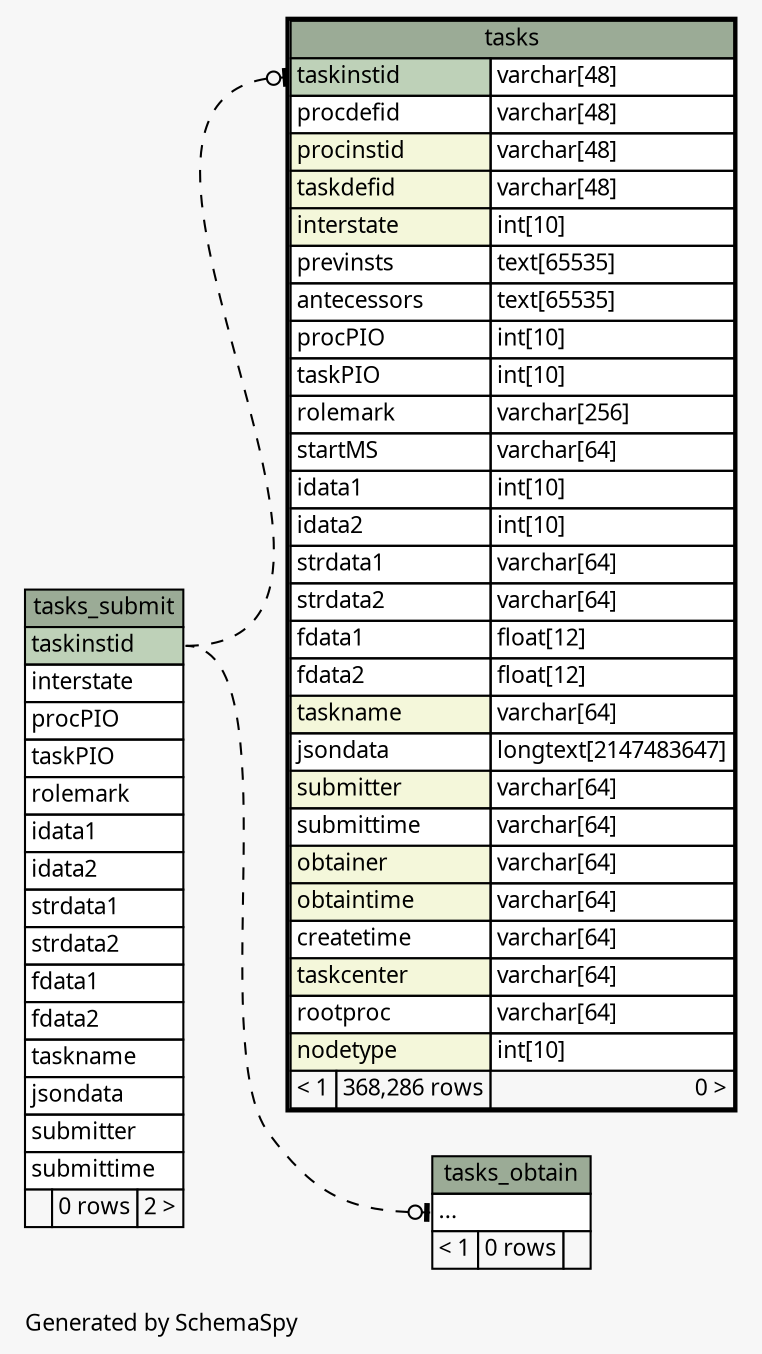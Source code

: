 // dot 2.26.0 on Linux 2.6.32-504.8.1.el6.x86_64
// SchemaSpy rev Unknown
digraph "impliedTwoDegreesRelationshipsDiagram" {
  graph [
    rankdir="RL"
    bgcolor="#f7f7f7"
    label="\nGenerated by SchemaSpy"
    labeljust="l"
    nodesep="0.18"
    ranksep="0.46"
    fontname="Microsoft YaHei"
    fontsize="11"
  ];
  node [
    fontname="Microsoft YaHei"
    fontsize="11"
    shape="plaintext"
  ];
  edge [
    arrowsize="0.8"
  ];
  "tasks":"taskinstid":w -> "tasks_submit":"taskinstid":e [arrowhead=none dir=back arrowtail=teeodot style=dashed];
  "tasks_obtain":"elipses":w -> "tasks_submit":"taskinstid":e [arrowhead=none dir=back arrowtail=teeodot style=dashed];
  "tasks" [
    label=<
    <TABLE BORDER="2" CELLBORDER="1" CELLSPACING="0" BGCOLOR="#ffffff">
      <TR><TD COLSPAN="3" BGCOLOR="#9bab96" ALIGN="CENTER">tasks</TD></TR>
      <TR><TD PORT="taskinstid" COLSPAN="2" BGCOLOR="#bed1b8" ALIGN="LEFT">taskinstid</TD><TD PORT="taskinstid.type" ALIGN="LEFT">varchar[48]</TD></TR>
      <TR><TD PORT="procdefid" COLSPAN="2" ALIGN="LEFT">procdefid</TD><TD PORT="procdefid.type" ALIGN="LEFT">varchar[48]</TD></TR>
      <TR><TD PORT="procinstid" COLSPAN="2" BGCOLOR="#f4f7da" ALIGN="LEFT">procinstid</TD><TD PORT="procinstid.type" ALIGN="LEFT">varchar[48]</TD></TR>
      <TR><TD PORT="taskdefid" COLSPAN="2" BGCOLOR="#f4f7da" ALIGN="LEFT">taskdefid</TD><TD PORT="taskdefid.type" ALIGN="LEFT">varchar[48]</TD></TR>
      <TR><TD PORT="interstate" COLSPAN="2" BGCOLOR="#f4f7da" ALIGN="LEFT">interstate</TD><TD PORT="interstate.type" ALIGN="LEFT">int[10]</TD></TR>
      <TR><TD PORT="previnsts" COLSPAN="2" ALIGN="LEFT">previnsts</TD><TD PORT="previnsts.type" ALIGN="LEFT">text[65535]</TD></TR>
      <TR><TD PORT="antecessors" COLSPAN="2" ALIGN="LEFT">antecessors</TD><TD PORT="antecessors.type" ALIGN="LEFT">text[65535]</TD></TR>
      <TR><TD PORT="procPIO" COLSPAN="2" ALIGN="LEFT">procPIO</TD><TD PORT="procPIO.type" ALIGN="LEFT">int[10]</TD></TR>
      <TR><TD PORT="taskPIO" COLSPAN="2" ALIGN="LEFT">taskPIO</TD><TD PORT="taskPIO.type" ALIGN="LEFT">int[10]</TD></TR>
      <TR><TD PORT="rolemark" COLSPAN="2" ALIGN="LEFT">rolemark</TD><TD PORT="rolemark.type" ALIGN="LEFT">varchar[256]</TD></TR>
      <TR><TD PORT="startMS" COLSPAN="2" ALIGN="LEFT">startMS</TD><TD PORT="startMS.type" ALIGN="LEFT">varchar[64]</TD></TR>
      <TR><TD PORT="idata1" COLSPAN="2" ALIGN="LEFT">idata1</TD><TD PORT="idata1.type" ALIGN="LEFT">int[10]</TD></TR>
      <TR><TD PORT="idata2" COLSPAN="2" ALIGN="LEFT">idata2</TD><TD PORT="idata2.type" ALIGN="LEFT">int[10]</TD></TR>
      <TR><TD PORT="strdata1" COLSPAN="2" ALIGN="LEFT">strdata1</TD><TD PORT="strdata1.type" ALIGN="LEFT">varchar[64]</TD></TR>
      <TR><TD PORT="strdata2" COLSPAN="2" ALIGN="LEFT">strdata2</TD><TD PORT="strdata2.type" ALIGN="LEFT">varchar[64]</TD></TR>
      <TR><TD PORT="fdata1" COLSPAN="2" ALIGN="LEFT">fdata1</TD><TD PORT="fdata1.type" ALIGN="LEFT">float[12]</TD></TR>
      <TR><TD PORT="fdata2" COLSPAN="2" ALIGN="LEFT">fdata2</TD><TD PORT="fdata2.type" ALIGN="LEFT">float[12]</TD></TR>
      <TR><TD PORT="taskname" COLSPAN="2" BGCOLOR="#f4f7da" ALIGN="LEFT">taskname</TD><TD PORT="taskname.type" ALIGN="LEFT">varchar[64]</TD></TR>
      <TR><TD PORT="jsondata" COLSPAN="2" ALIGN="LEFT">jsondata</TD><TD PORT="jsondata.type" ALIGN="LEFT">longtext[2147483647]</TD></TR>
      <TR><TD PORT="submitter" COLSPAN="2" BGCOLOR="#f4f7da" ALIGN="LEFT">submitter</TD><TD PORT="submitter.type" ALIGN="LEFT">varchar[64]</TD></TR>
      <TR><TD PORT="submittime" COLSPAN="2" ALIGN="LEFT">submittime</TD><TD PORT="submittime.type" ALIGN="LEFT">varchar[64]</TD></TR>
      <TR><TD PORT="obtainer" COLSPAN="2" BGCOLOR="#f4f7da" ALIGN="LEFT">obtainer</TD><TD PORT="obtainer.type" ALIGN="LEFT">varchar[64]</TD></TR>
      <TR><TD PORT="obtaintime" COLSPAN="2" BGCOLOR="#f4f7da" ALIGN="LEFT">obtaintime</TD><TD PORT="obtaintime.type" ALIGN="LEFT">varchar[64]</TD></TR>
      <TR><TD PORT="createtime" COLSPAN="2" ALIGN="LEFT">createtime</TD><TD PORT="createtime.type" ALIGN="LEFT">varchar[64]</TD></TR>
      <TR><TD PORT="taskcenter" COLSPAN="2" BGCOLOR="#f4f7da" ALIGN="LEFT">taskcenter</TD><TD PORT="taskcenter.type" ALIGN="LEFT">varchar[64]</TD></TR>
      <TR><TD PORT="rootproc" COLSPAN="2" ALIGN="LEFT">rootproc</TD><TD PORT="rootproc.type" ALIGN="LEFT">varchar[64]</TD></TR>
      <TR><TD PORT="nodetype" COLSPAN="2" BGCOLOR="#f4f7da" ALIGN="LEFT">nodetype</TD><TD PORT="nodetype.type" ALIGN="LEFT">int[10]</TD></TR>
      <TR><TD ALIGN="LEFT" BGCOLOR="#f7f7f7">&lt; 1</TD><TD ALIGN="RIGHT" BGCOLOR="#f7f7f7">368,286 rows</TD><TD ALIGN="RIGHT" BGCOLOR="#f7f7f7">0 &gt;</TD></TR>
    </TABLE>>
    URL="tasks.html"
    tooltip="tasks"
  ];
  "tasks_obtain" [
    label=<
    <TABLE BORDER="0" CELLBORDER="1" CELLSPACING="0" BGCOLOR="#ffffff">
      <TR><TD COLSPAN="3" BGCOLOR="#9bab96" ALIGN="CENTER">tasks_obtain</TD></TR>
      <TR><TD PORT="elipses" COLSPAN="3" ALIGN="LEFT">...</TD></TR>
      <TR><TD ALIGN="LEFT" BGCOLOR="#f7f7f7">&lt; 1</TD><TD ALIGN="RIGHT" BGCOLOR="#f7f7f7">0 rows</TD><TD ALIGN="RIGHT" BGCOLOR="#f7f7f7">  </TD></TR>
    </TABLE>>
    URL="tasks_obtain.html"
    tooltip="tasks_obtain"
  ];
  "tasks_submit" [
    label=<
    <TABLE BORDER="0" CELLBORDER="1" CELLSPACING="0" BGCOLOR="#ffffff">
      <TR><TD COLSPAN="3" BGCOLOR="#9bab96" ALIGN="CENTER">tasks_submit</TD></TR>
      <TR><TD PORT="taskinstid" COLSPAN="3" BGCOLOR="#bed1b8" ALIGN="LEFT">taskinstid</TD></TR>
      <TR><TD PORT="interstate" COLSPAN="3" ALIGN="LEFT">interstate</TD></TR>
      <TR><TD PORT="procPIO" COLSPAN="3" ALIGN="LEFT">procPIO</TD></TR>
      <TR><TD PORT="taskPIO" COLSPAN="3" ALIGN="LEFT">taskPIO</TD></TR>
      <TR><TD PORT="rolemark" COLSPAN="3" ALIGN="LEFT">rolemark</TD></TR>
      <TR><TD PORT="idata1" COLSPAN="3" ALIGN="LEFT">idata1</TD></TR>
      <TR><TD PORT="idata2" COLSPAN="3" ALIGN="LEFT">idata2</TD></TR>
      <TR><TD PORT="strdata1" COLSPAN="3" ALIGN="LEFT">strdata1</TD></TR>
      <TR><TD PORT="strdata2" COLSPAN="3" ALIGN="LEFT">strdata2</TD></TR>
      <TR><TD PORT="fdata1" COLSPAN="3" ALIGN="LEFT">fdata1</TD></TR>
      <TR><TD PORT="fdata2" COLSPAN="3" ALIGN="LEFT">fdata2</TD></TR>
      <TR><TD PORT="taskname" COLSPAN="3" ALIGN="LEFT">taskname</TD></TR>
      <TR><TD PORT="jsondata" COLSPAN="3" ALIGN="LEFT">jsondata</TD></TR>
      <TR><TD PORT="submitter" COLSPAN="3" ALIGN="LEFT">submitter</TD></TR>
      <TR><TD PORT="submittime" COLSPAN="3" ALIGN="LEFT">submittime</TD></TR>
      <TR><TD ALIGN="LEFT" BGCOLOR="#f7f7f7">  </TD><TD ALIGN="RIGHT" BGCOLOR="#f7f7f7">0 rows</TD><TD ALIGN="RIGHT" BGCOLOR="#f7f7f7">2 &gt;</TD></TR>
    </TABLE>>
    URL="tasks_submit.html"
    tooltip="tasks_submit"
  ];
}
